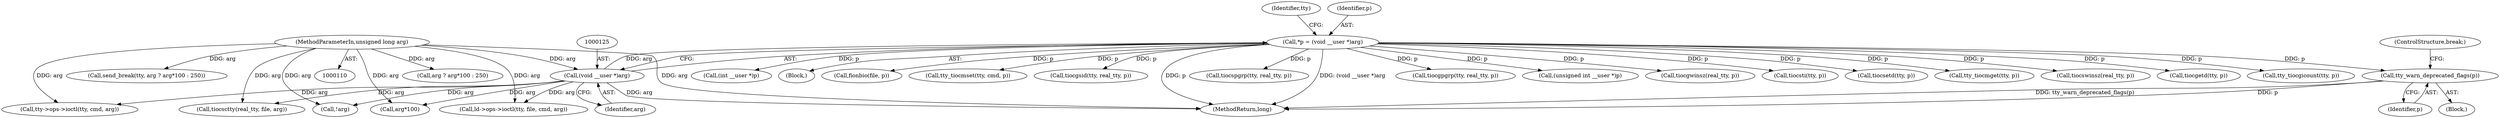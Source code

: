 digraph "0_linux_5c17c861a357e9458001f021a7afa7aab9937439@pointer" {
"1000402" [label="(Call,tty_warn_deprecated_flags(p))"];
"1000122" [label="(Call,*p = (void __user *)arg)"];
"1000124" [label="(Call,(void __user *)arg)"];
"1000113" [label="(MethodParameterIn,unsigned long arg)"];
"1000379" [label="(Call,tty_tiocgicount(tty, p))"];
"1000238" [label="(Call,(int __user *)p)"];
"1000355" [label="(Call,send_break(tty, arg ? arg*100 : 250))"];
"1000258" [label="(Call,tiocsctty(real_tty, file, arg))"];
"1000357" [label="(Call,arg ? arg*100 : 250)"];
"1000402" [label="(Call,tty_warn_deprecated_flags(p))"];
"1000359" [label="(Call,arg*100)"];
"1000124" [label="(Call,(void __user *)arg)"];
"1000114" [label="(Block,)"];
"1000345" [label="(Call,!arg)"];
"1000404" [label="(ControlStructure,break;)"];
"1000203" [label="(Call,fionbio(file, p))"];
"1000372" [label="(Call,tty_tiocmset(tty, cmd, p))"];
"1000442" [label="(Call,ld->ops->ioctl(tty, file, cmd, arg))"];
"1000276" [label="(Call,tiocgsid(tty, real_tty, p))"];
"1000403" [label="(Identifier,p)"];
"1000131" [label="(Identifier,tty)"];
"1000460" [label="(MethodReturn,long)"];
"1000270" [label="(Call,tiocspgrp(tty, real_tty, p))"];
"1000123" [label="(Identifier,p)"];
"1000414" [label="(Call,tty->ops->ioctl(tty, cmd, arg))"];
"1000264" [label="(Call,tiocgpgrp(tty, real_tty, p))"];
"1000313" [label="(Call,(unsigned int __user *)p)"];
"1000183" [label="(Call,tiocgwinsz(real_tty, p))"];
"1000175" [label="(Block,)"];
"1000122" [label="(Call,*p = (void __user *)arg)"];
"1000178" [label="(Call,tiocsti(tty, p))"];
"1000287" [label="(Call,tiocsetd(tty, p))"];
"1000365" [label="(Call,tty_tiocmget(tty, p))"];
"1000113" [label="(MethodParameterIn,unsigned long arg)"];
"1000126" [label="(Identifier,arg)"];
"1000188" [label="(Call,tiocswinsz(real_tty, p))"];
"1000282" [label="(Call,tiocgetd(tty, p))"];
"1000402" -> "1000175"  [label="AST: "];
"1000402" -> "1000403"  [label="CFG: "];
"1000403" -> "1000402"  [label="AST: "];
"1000404" -> "1000402"  [label="CFG: "];
"1000402" -> "1000460"  [label="DDG: tty_warn_deprecated_flags(p)"];
"1000402" -> "1000460"  [label="DDG: p"];
"1000122" -> "1000402"  [label="DDG: p"];
"1000122" -> "1000114"  [label="AST: "];
"1000122" -> "1000124"  [label="CFG: "];
"1000123" -> "1000122"  [label="AST: "];
"1000124" -> "1000122"  [label="AST: "];
"1000131" -> "1000122"  [label="CFG: "];
"1000122" -> "1000460"  [label="DDG: p"];
"1000122" -> "1000460"  [label="DDG: (void __user *)arg"];
"1000124" -> "1000122"  [label="DDG: arg"];
"1000122" -> "1000178"  [label="DDG: p"];
"1000122" -> "1000183"  [label="DDG: p"];
"1000122" -> "1000188"  [label="DDG: p"];
"1000122" -> "1000203"  [label="DDG: p"];
"1000122" -> "1000238"  [label="DDG: p"];
"1000122" -> "1000264"  [label="DDG: p"];
"1000122" -> "1000270"  [label="DDG: p"];
"1000122" -> "1000276"  [label="DDG: p"];
"1000122" -> "1000282"  [label="DDG: p"];
"1000122" -> "1000287"  [label="DDG: p"];
"1000122" -> "1000313"  [label="DDG: p"];
"1000122" -> "1000365"  [label="DDG: p"];
"1000122" -> "1000372"  [label="DDG: p"];
"1000122" -> "1000379"  [label="DDG: p"];
"1000124" -> "1000126"  [label="CFG: "];
"1000125" -> "1000124"  [label="AST: "];
"1000126" -> "1000124"  [label="AST: "];
"1000124" -> "1000460"  [label="DDG: arg"];
"1000113" -> "1000124"  [label="DDG: arg"];
"1000124" -> "1000258"  [label="DDG: arg"];
"1000124" -> "1000345"  [label="DDG: arg"];
"1000124" -> "1000359"  [label="DDG: arg"];
"1000124" -> "1000414"  [label="DDG: arg"];
"1000124" -> "1000442"  [label="DDG: arg"];
"1000113" -> "1000110"  [label="AST: "];
"1000113" -> "1000460"  [label="DDG: arg"];
"1000113" -> "1000258"  [label="DDG: arg"];
"1000113" -> "1000345"  [label="DDG: arg"];
"1000113" -> "1000355"  [label="DDG: arg"];
"1000113" -> "1000357"  [label="DDG: arg"];
"1000113" -> "1000359"  [label="DDG: arg"];
"1000113" -> "1000414"  [label="DDG: arg"];
"1000113" -> "1000442"  [label="DDG: arg"];
}
